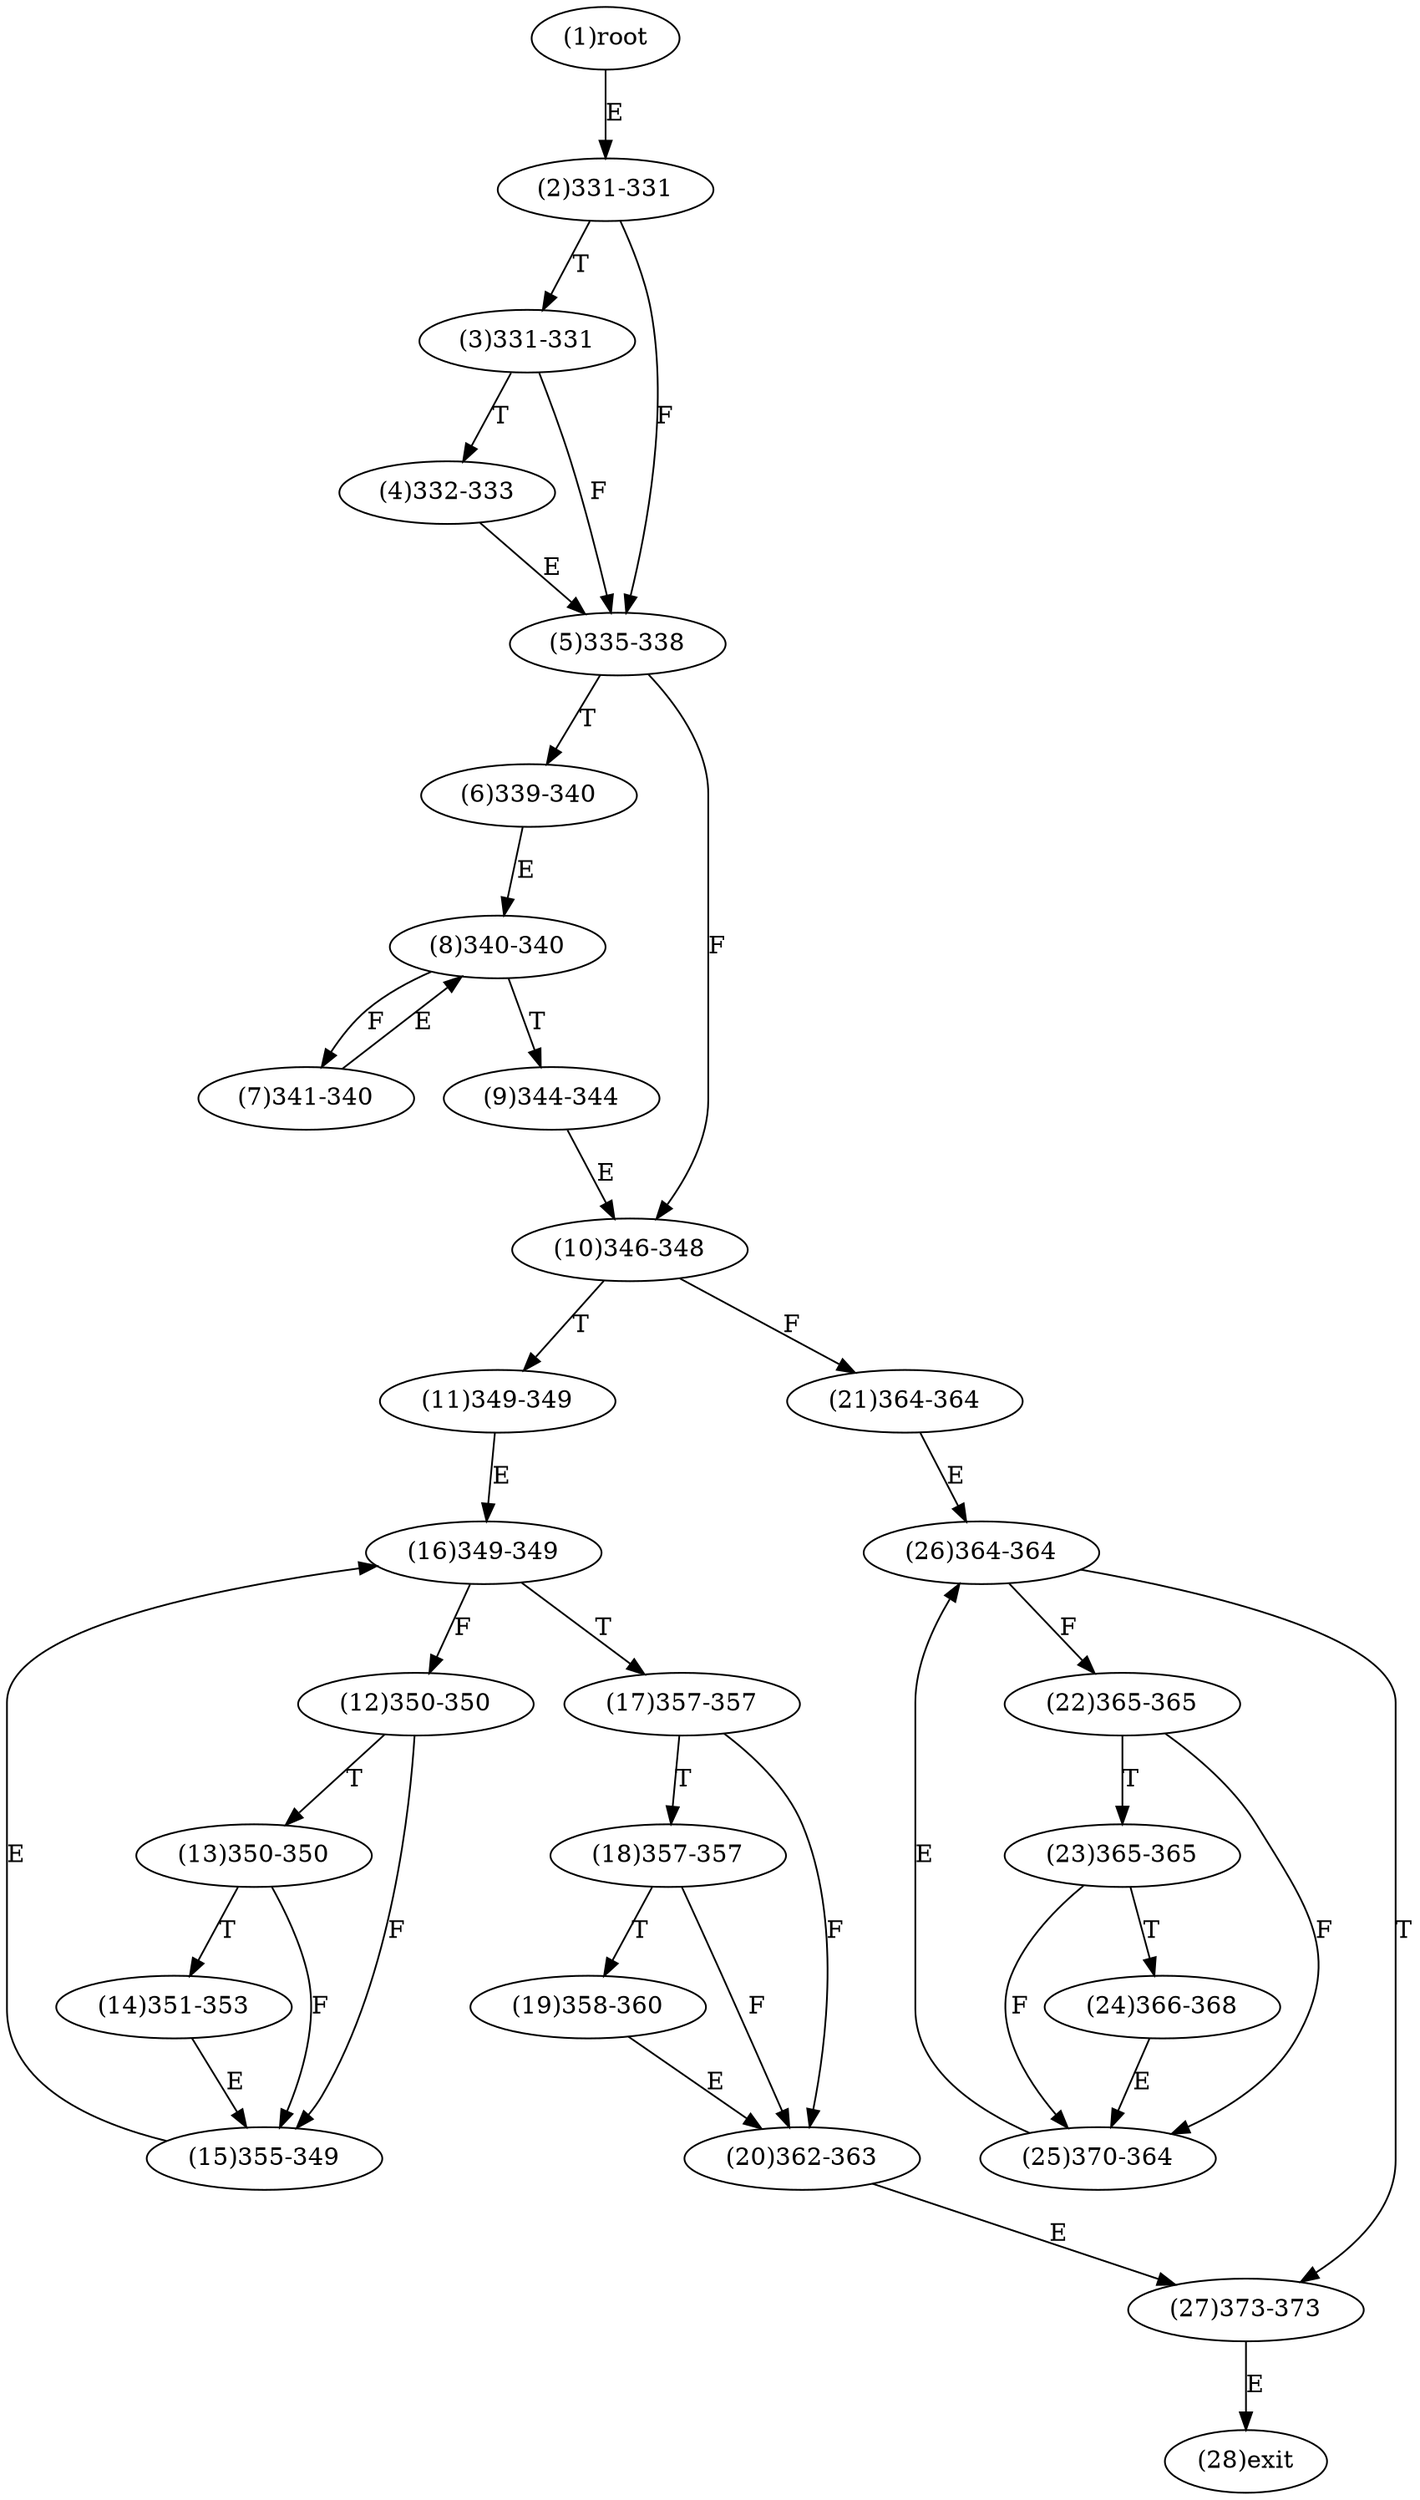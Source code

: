 digraph "" { 
1[ label="(1)root"];
2[ label="(2)331-331"];
3[ label="(3)331-331"];
4[ label="(4)332-333"];
5[ label="(5)335-338"];
6[ label="(6)339-340"];
7[ label="(7)341-340"];
8[ label="(8)340-340"];
9[ label="(9)344-344"];
10[ label="(10)346-348"];
11[ label="(11)349-349"];
12[ label="(12)350-350"];
13[ label="(13)350-350"];
14[ label="(14)351-353"];
15[ label="(15)355-349"];
17[ label="(17)357-357"];
16[ label="(16)349-349"];
19[ label="(19)358-360"];
18[ label="(18)357-357"];
21[ label="(21)364-364"];
20[ label="(20)362-363"];
23[ label="(23)365-365"];
22[ label="(22)365-365"];
25[ label="(25)370-364"];
24[ label="(24)366-368"];
27[ label="(27)373-373"];
26[ label="(26)364-364"];
28[ label="(28)exit"];
1->2[ label="E"];
2->5[ label="F"];
2->3[ label="T"];
3->5[ label="F"];
3->4[ label="T"];
4->5[ label="E"];
5->10[ label="F"];
5->6[ label="T"];
6->8[ label="E"];
7->8[ label="E"];
8->7[ label="F"];
8->9[ label="T"];
9->10[ label="E"];
10->21[ label="F"];
10->11[ label="T"];
11->16[ label="E"];
12->15[ label="F"];
12->13[ label="T"];
13->15[ label="F"];
13->14[ label="T"];
14->15[ label="E"];
15->16[ label="E"];
16->12[ label="F"];
16->17[ label="T"];
17->20[ label="F"];
17->18[ label="T"];
18->20[ label="F"];
18->19[ label="T"];
19->20[ label="E"];
20->27[ label="E"];
21->26[ label="E"];
22->25[ label="F"];
22->23[ label="T"];
23->25[ label="F"];
23->24[ label="T"];
24->25[ label="E"];
25->26[ label="E"];
26->22[ label="F"];
26->27[ label="T"];
27->28[ label="E"];
}